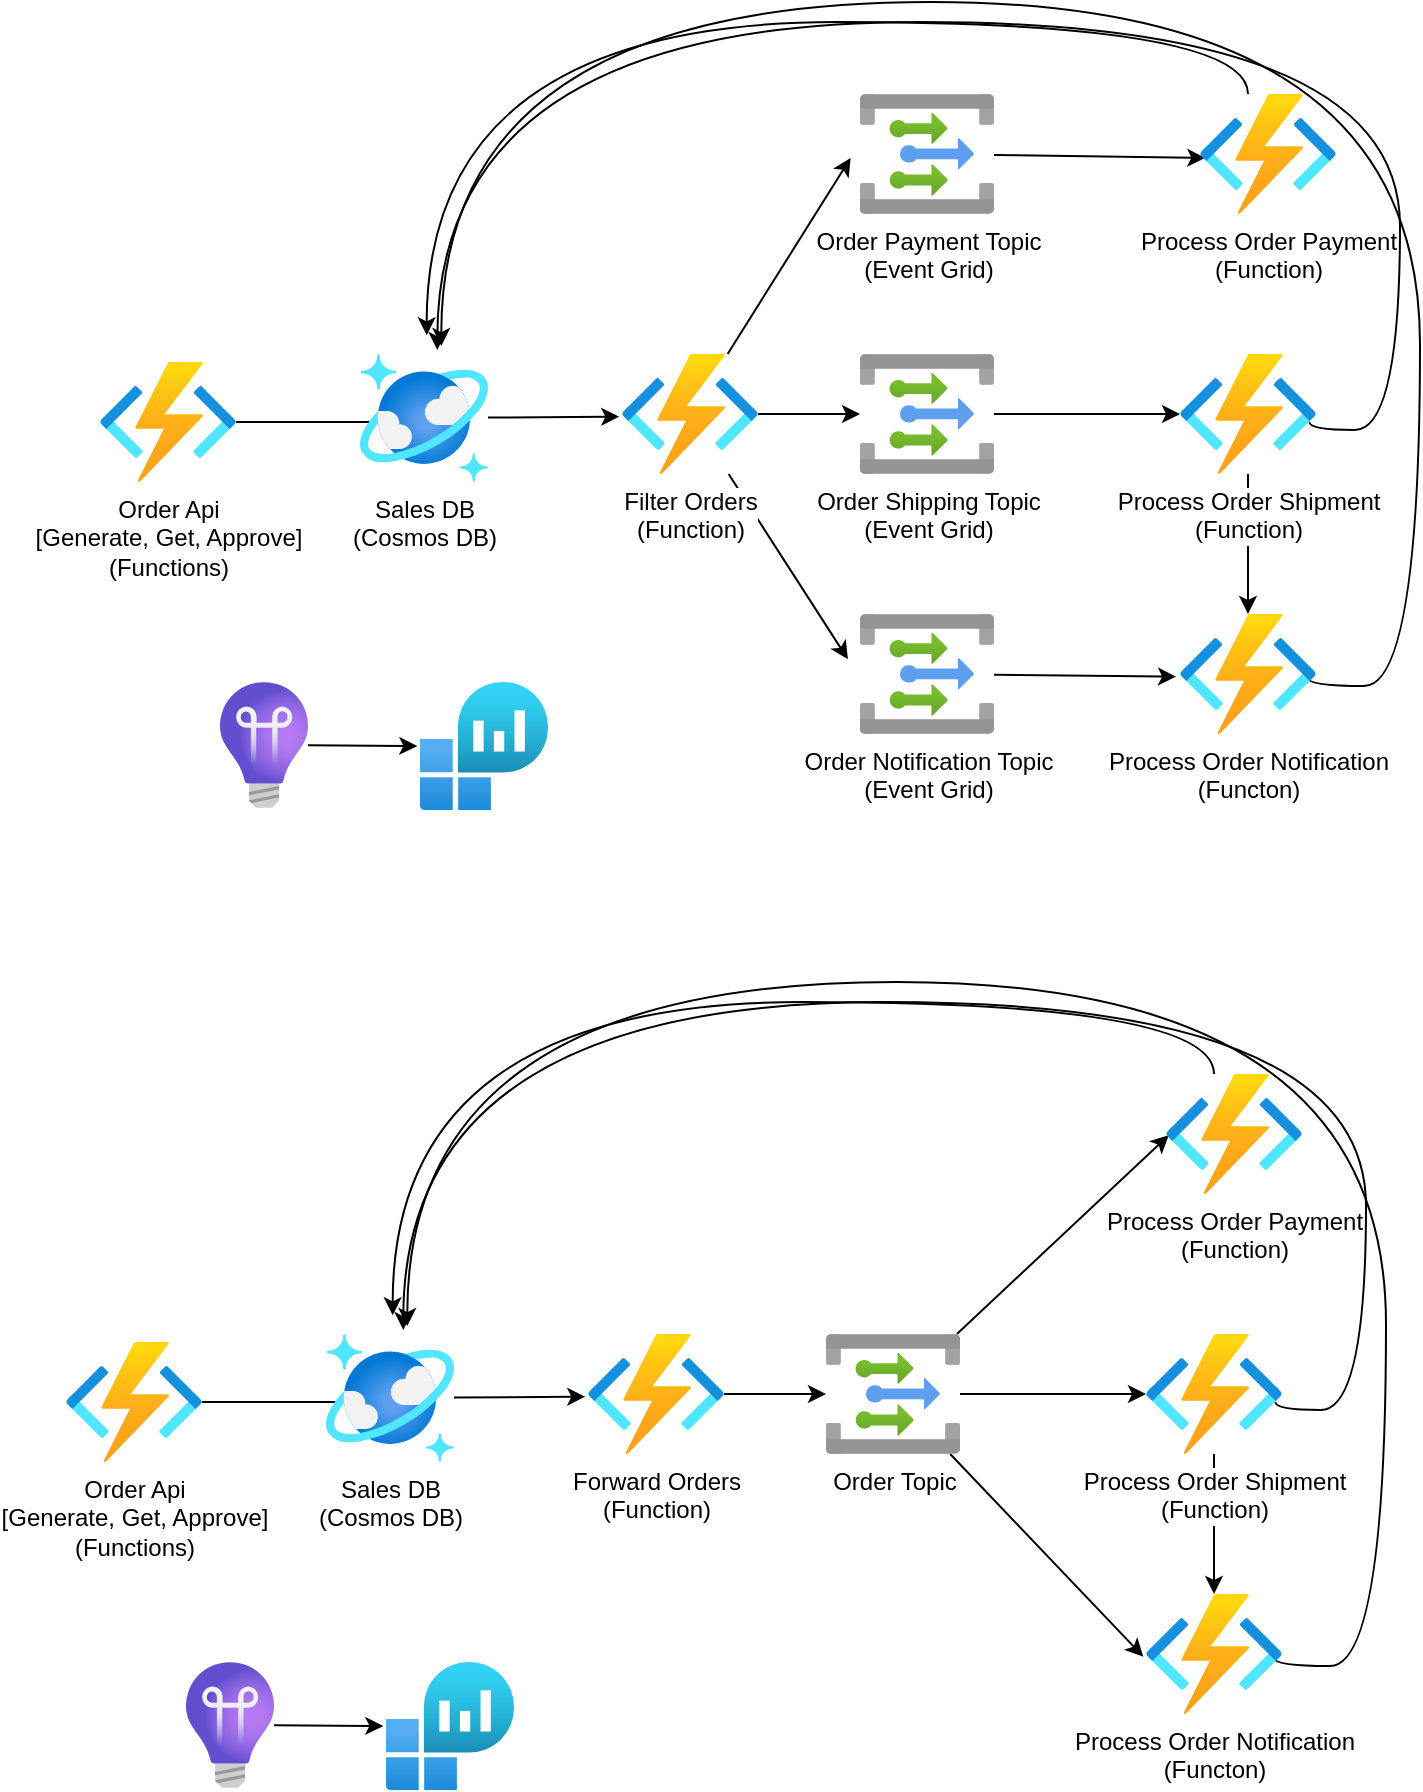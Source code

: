 <mxfile>
    <diagram id="frDRAHuqxv-iFKWPPFK3" name="Page-1">
        <mxGraphModel dx="1712" dy="918" grid="1" gridSize="10" guides="1" tooltips="1" connect="1" arrows="1" fold="1" page="1" pageScale="1" pageWidth="850" pageHeight="1100" math="0" shadow="0">
            <root>
                <mxCell id="0"/>
                <mxCell id="1" parent="0"/>
                <mxCell id="4" style="edgeStyle=none;html=1;" parent="1" source="2" edge="1">
                    <mxGeometry relative="1" as="geometry">
                        <mxPoint x="245" y="250" as="targetPoint"/>
                    </mxGeometry>
                </mxCell>
                <mxCell id="2" value="Order Api&lt;br&gt;[Generate, Get, Approve]&lt;br&gt;(Functions)" style="aspect=fixed;html=1;points=[];align=center;image;fontSize=12;image=img/lib/azure2/compute/Function_Apps.svg;" parent="1" vertex="1">
                    <mxGeometry x="95" y="220" width="68" height="60" as="geometry"/>
                </mxCell>
                <mxCell id="6" style="edgeStyle=none;html=1;entryX=-0.02;entryY=0.522;entryDx=0;entryDy=0;entryPerimeter=0;" parent="1" source="3" target="5" edge="1">
                    <mxGeometry relative="1" as="geometry"/>
                </mxCell>
                <mxCell id="3" value="Sales DB&lt;br&gt;(Cosmos DB)" style="aspect=fixed;html=1;points=[];align=center;image;fontSize=12;image=img/lib/azure2/databases/Azure_Cosmos_DB.svg;" parent="1" vertex="1">
                    <mxGeometry x="225" y="216" width="64" height="64" as="geometry"/>
                </mxCell>
                <mxCell id="10" style="edgeStyle=none;html=1;entryX=-0.07;entryY=0.533;entryDx=0;entryDy=0;entryPerimeter=0;" parent="1" source="5" target="7" edge="1">
                    <mxGeometry relative="1" as="geometry"/>
                </mxCell>
                <mxCell id="11" style="edgeStyle=none;html=1;entryX=0;entryY=0.5;entryDx=0;entryDy=0;entryPerimeter=0;" parent="1" source="5" target="8" edge="1">
                    <mxGeometry relative="1" as="geometry"/>
                </mxCell>
                <mxCell id="12" style="edgeStyle=none;html=1;entryX=-0.09;entryY=0.378;entryDx=0;entryDy=0;entryPerimeter=0;" parent="1" source="5" target="9" edge="1">
                    <mxGeometry relative="1" as="geometry"/>
                </mxCell>
                <mxCell id="5" value="Filter Orders&lt;br&gt;(Function)" style="aspect=fixed;html=1;points=[];align=center;image;fontSize=12;image=img/lib/azure2/compute/Function_Apps.svg;" parent="1" vertex="1">
                    <mxGeometry x="356" y="216" width="68" height="60" as="geometry"/>
                </mxCell>
                <mxCell id="14" style="edgeStyle=none;html=1;entryX=0.039;entryY=0.533;entryDx=0;entryDy=0;entryPerimeter=0;" parent="1" source="7" target="13" edge="1">
                    <mxGeometry relative="1" as="geometry">
                        <mxPoint x="605" y="116" as="targetPoint"/>
                    </mxGeometry>
                </mxCell>
                <mxCell id="7" value="Order Payment Topic&lt;br&gt;(Event Grid)" style="aspect=fixed;html=1;points=[];align=center;image;fontSize=12;image=img/lib/azure2/integration/Event_Grid_Topics.svg;" parent="1" vertex="1">
                    <mxGeometry x="475" y="86" width="67" height="60" as="geometry"/>
                </mxCell>
                <mxCell id="17" style="edgeStyle=none;html=1;" parent="1" source="8" target="15" edge="1">
                    <mxGeometry relative="1" as="geometry">
                        <mxPoint x="605" y="250" as="targetPoint"/>
                    </mxGeometry>
                </mxCell>
                <mxCell id="8" value="Order Shipping Topic&lt;br&gt;(Event Grid)" style="aspect=fixed;html=1;points=[];align=center;image;fontSize=12;image=img/lib/azure2/integration/Event_Grid_Topics.svg;" parent="1" vertex="1">
                    <mxGeometry x="475" y="216" width="67" height="60" as="geometry"/>
                </mxCell>
                <mxCell id="18" style="edgeStyle=none;html=1;entryX=-0.029;entryY=0.522;entryDx=0;entryDy=0;entryPerimeter=0;" parent="1" source="9" target="16" edge="1">
                    <mxGeometry relative="1" as="geometry">
                        <mxPoint x="605.68" y="378.68" as="targetPoint"/>
                    </mxGeometry>
                </mxCell>
                <mxCell id="9" value="Order Notification Topic&lt;br&gt;(Event Grid)" style="aspect=fixed;html=1;points=[];align=center;image;fontSize=12;image=img/lib/azure2/integration/Event_Grid_Topics.svg;" parent="1" vertex="1">
                    <mxGeometry x="475" y="346" width="67" height="60" as="geometry"/>
                </mxCell>
                <mxCell id="19" style="edgeStyle=orthogonalEdgeStyle;html=1;entryX=0.521;entryY=-0.146;entryDx=0;entryDy=0;entryPerimeter=0;curved=1;" parent="1" source="13" target="3" edge="1">
                    <mxGeometry relative="1" as="geometry">
                        <Array as="points">
                            <mxPoint x="669" y="50"/>
                            <mxPoint x="258" y="50"/>
                        </Array>
                    </mxGeometry>
                </mxCell>
                <mxCell id="13" value="Process Order Payment&lt;br&gt;(Function)" style="aspect=fixed;html=1;points=[];align=center;image;fontSize=12;image=img/lib/azure2/compute/Function_Apps.svg;" parent="1" vertex="1">
                    <mxGeometry x="645" y="86" width="68" height="60" as="geometry"/>
                </mxCell>
                <mxCell id="20" style="edgeStyle=orthogonalEdgeStyle;curved=1;html=1;entryX=0.604;entryY=-0.031;entryDx=0;entryDy=0;entryPerimeter=0;exitX=0.951;exitY=0.567;exitDx=0;exitDy=0;exitPerimeter=0;" parent="1" source="15" target="3" edge="1">
                    <mxGeometry relative="1" as="geometry">
                        <Array as="points">
                            <mxPoint x="745" y="254"/>
                            <mxPoint x="745" y="50"/>
                            <mxPoint x="264" y="50"/>
                        </Array>
                    </mxGeometry>
                </mxCell>
                <mxCell id="28" value="" style="edgeStyle=none;html=1;" parent="1" source="15" target="16" edge="1">
                    <mxGeometry relative="1" as="geometry"/>
                </mxCell>
                <mxCell id="15" value="Process Order Shipment&lt;br&gt;(Function)" style="aspect=fixed;html=1;points=[];align=center;image;fontSize=12;image=img/lib/azure2/compute/Function_Apps.svg;" parent="1" vertex="1">
                    <mxGeometry x="635" y="216" width="68" height="60" as="geometry"/>
                </mxCell>
                <mxCell id="21" style="edgeStyle=orthogonalEdgeStyle;curved=1;html=1;entryX=0.635;entryY=-0.062;entryDx=0;entryDy=0;entryPerimeter=0;exitX=0.941;exitY=0.533;exitDx=0;exitDy=0;exitPerimeter=0;" parent="1" source="16" target="3" edge="1">
                    <mxGeometry relative="1" as="geometry">
                        <Array as="points">
                            <mxPoint x="755" y="382"/>
                            <mxPoint x="755" y="40"/>
                            <mxPoint x="266" y="40"/>
                        </Array>
                    </mxGeometry>
                </mxCell>
                <mxCell id="16" value="Process Order Notification&lt;br&gt;(Functon)" style="aspect=fixed;html=1;points=[];align=center;image;fontSize=12;image=img/lib/azure2/compute/Function_Apps.svg;" parent="1" vertex="1">
                    <mxGeometry x="635" y="346" width="68" height="60" as="geometry"/>
                </mxCell>
                <mxCell id="27" style="edgeStyle=none;html=1;entryX=-0.021;entryY=0.5;entryDx=0;entryDy=0;entryPerimeter=0;" parent="1" source="24" target="25" edge="1">
                    <mxGeometry relative="1" as="geometry"/>
                </mxCell>
                <mxCell id="24" value="" style="aspect=fixed;html=1;points=[];align=center;image;fontSize=12;image=img/lib/azure2/management_governance/Application_Insights.svg;" parent="1" vertex="1">
                    <mxGeometry x="155" y="380" width="44" height="63" as="geometry"/>
                </mxCell>
                <mxCell id="25" value="" style="aspect=fixed;html=1;points=[];align=center;image;fontSize=12;image=img/lib/azure2/analytics/Log_Analytics_Workspaces.svg;" parent="1" vertex="1">
                    <mxGeometry x="255" y="380" width="64" height="64" as="geometry"/>
                </mxCell>
                <mxCell id="29" style="edgeStyle=none;html=1;" edge="1" parent="1" source="30">
                    <mxGeometry relative="1" as="geometry">
                        <mxPoint x="228" y="740" as="targetPoint"/>
                    </mxGeometry>
                </mxCell>
                <mxCell id="30" value="Order Api&lt;br&gt;[Generate, Get, Approve]&lt;br&gt;(Functions)" style="aspect=fixed;html=1;points=[];align=center;image;fontSize=12;image=img/lib/azure2/compute/Function_Apps.svg;" vertex="1" parent="1">
                    <mxGeometry x="78" y="710" width="68" height="60" as="geometry"/>
                </mxCell>
                <mxCell id="31" style="edgeStyle=none;html=1;entryX=-0.02;entryY=0.522;entryDx=0;entryDy=0;entryPerimeter=0;" edge="1" parent="1" source="32" target="36">
                    <mxGeometry relative="1" as="geometry"/>
                </mxCell>
                <mxCell id="32" value="Sales DB&lt;br&gt;(Cosmos DB)" style="aspect=fixed;html=1;points=[];align=center;image;fontSize=12;image=img/lib/azure2/databases/Azure_Cosmos_DB.svg;" vertex="1" parent="1">
                    <mxGeometry x="208" y="706" width="64" height="64" as="geometry"/>
                </mxCell>
                <mxCell id="34" style="edgeStyle=none;html=1;entryX=0;entryY=0.5;entryDx=0;entryDy=0;entryPerimeter=0;" edge="1" parent="1" source="36" target="40">
                    <mxGeometry relative="1" as="geometry"/>
                </mxCell>
                <mxCell id="36" value="Forward Orders&lt;br&gt;(Function)" style="aspect=fixed;html=1;points=[];align=center;image;fontSize=12;image=img/lib/azure2/compute/Function_Apps.svg;" vertex="1" parent="1">
                    <mxGeometry x="339" y="706" width="68" height="60" as="geometry"/>
                </mxCell>
                <mxCell id="39" style="edgeStyle=none;html=1;" edge="1" parent="1" source="40" target="47">
                    <mxGeometry relative="1" as="geometry">
                        <mxPoint x="588" y="740" as="targetPoint"/>
                    </mxGeometry>
                </mxCell>
                <mxCell id="53" style="edgeStyle=none;html=1;entryX=-0.02;entryY=0.522;entryDx=0;entryDy=0;entryPerimeter=0;" edge="1" parent="1" source="40" target="49">
                    <mxGeometry relative="1" as="geometry"/>
                </mxCell>
                <mxCell id="54" style="edgeStyle=none;html=1;entryX=0.02;entryY=0.511;entryDx=0;entryDy=0;entryPerimeter=0;" edge="1" parent="1" source="40" target="44">
                    <mxGeometry relative="1" as="geometry"/>
                </mxCell>
                <mxCell id="40" value="Order Topic" style="aspect=fixed;html=1;points=[];align=center;image;fontSize=12;image=img/lib/azure2/integration/Event_Grid_Topics.svg;" vertex="1" parent="1">
                    <mxGeometry x="458" y="706" width="67" height="60" as="geometry"/>
                </mxCell>
                <mxCell id="43" style="edgeStyle=orthogonalEdgeStyle;html=1;entryX=0.521;entryY=-0.146;entryDx=0;entryDy=0;entryPerimeter=0;curved=1;" edge="1" parent="1" source="44" target="32">
                    <mxGeometry relative="1" as="geometry">
                        <Array as="points">
                            <mxPoint x="652" y="540"/>
                            <mxPoint x="241" y="540"/>
                        </Array>
                    </mxGeometry>
                </mxCell>
                <mxCell id="44" value="Process Order Payment&lt;br&gt;(Function)" style="aspect=fixed;html=1;points=[];align=center;image;fontSize=12;image=img/lib/azure2/compute/Function_Apps.svg;" vertex="1" parent="1">
                    <mxGeometry x="628" y="576" width="68" height="60" as="geometry"/>
                </mxCell>
                <mxCell id="45" style="edgeStyle=orthogonalEdgeStyle;curved=1;html=1;entryX=0.604;entryY=-0.031;entryDx=0;entryDy=0;entryPerimeter=0;exitX=0.951;exitY=0.567;exitDx=0;exitDy=0;exitPerimeter=0;" edge="1" parent="1" source="47" target="32">
                    <mxGeometry relative="1" as="geometry">
                        <Array as="points">
                            <mxPoint x="728" y="744"/>
                            <mxPoint x="728" y="540"/>
                            <mxPoint x="247" y="540"/>
                        </Array>
                    </mxGeometry>
                </mxCell>
                <mxCell id="46" value="" style="edgeStyle=none;html=1;" edge="1" parent="1" source="47" target="49">
                    <mxGeometry relative="1" as="geometry"/>
                </mxCell>
                <mxCell id="47" value="Process Order Shipment&lt;br&gt;(Function)" style="aspect=fixed;html=1;points=[];align=center;image;fontSize=12;image=img/lib/azure2/compute/Function_Apps.svg;" vertex="1" parent="1">
                    <mxGeometry x="618" y="706" width="68" height="60" as="geometry"/>
                </mxCell>
                <mxCell id="48" style="edgeStyle=orthogonalEdgeStyle;curved=1;html=1;entryX=0.635;entryY=-0.062;entryDx=0;entryDy=0;entryPerimeter=0;exitX=0.941;exitY=0.533;exitDx=0;exitDy=0;exitPerimeter=0;" edge="1" parent="1" source="49" target="32">
                    <mxGeometry relative="1" as="geometry">
                        <Array as="points">
                            <mxPoint x="738" y="872"/>
                            <mxPoint x="738" y="530"/>
                            <mxPoint x="249" y="530"/>
                        </Array>
                    </mxGeometry>
                </mxCell>
                <mxCell id="49" value="Process Order Notification&lt;br&gt;(Functon)" style="aspect=fixed;html=1;points=[];align=center;image;fontSize=12;image=img/lib/azure2/compute/Function_Apps.svg;" vertex="1" parent="1">
                    <mxGeometry x="618" y="836" width="68" height="60" as="geometry"/>
                </mxCell>
                <mxCell id="50" style="edgeStyle=none;html=1;entryX=-0.021;entryY=0.5;entryDx=0;entryDy=0;entryPerimeter=0;" edge="1" parent="1" source="51" target="52">
                    <mxGeometry relative="1" as="geometry"/>
                </mxCell>
                <mxCell id="51" value="" style="aspect=fixed;html=1;points=[];align=center;image;fontSize=12;image=img/lib/azure2/management_governance/Application_Insights.svg;" vertex="1" parent="1">
                    <mxGeometry x="138" y="870" width="44" height="63" as="geometry"/>
                </mxCell>
                <mxCell id="52" value="" style="aspect=fixed;html=1;points=[];align=center;image;fontSize=12;image=img/lib/azure2/analytics/Log_Analytics_Workspaces.svg;" vertex="1" parent="1">
                    <mxGeometry x="238" y="870" width="64" height="64" as="geometry"/>
                </mxCell>
            </root>
        </mxGraphModel>
    </diagram>
</mxfile>